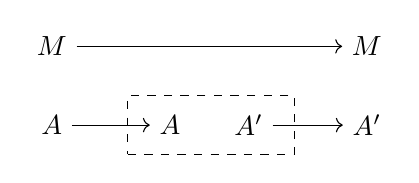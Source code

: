 \begin{tikzpicture}
\begin{scope}[on grid]
\node (M) at (0, 1) {$M$};
\node (M2) at (4, 1) {$M$};
\node (A) at (0, 0) {$A$};
\node (A2) at (1.5, 0) {$A$};
\node (A') at (2.5, 0) {$A'$};
\node (A'2) at (4, 0) {$A'$};

\draw[->] (M) -- (M2);
\draw[->] (A) -- (A2);
\draw[->] (A') -- (A'2);

\node[draw,dashed,fit=(A2) (A'), inner xsep = 8pt] (box) {};
\end{scope}
\end{tikzpicture}